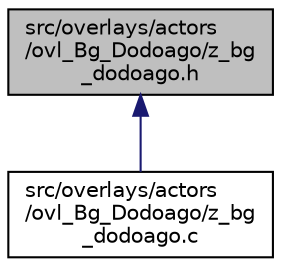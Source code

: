 digraph "src/overlays/actors/ovl_Bg_Dodoago/z_bg_dodoago.h"
{
 // LATEX_PDF_SIZE
  edge [fontname="Helvetica",fontsize="10",labelfontname="Helvetica",labelfontsize="10"];
  node [fontname="Helvetica",fontsize="10",shape=record];
  Node1 [label="src/overlays/actors\l/ovl_Bg_Dodoago/z_bg\l_dodoago.h",height=0.2,width=0.4,color="black", fillcolor="grey75", style="filled", fontcolor="black",tooltip=" "];
  Node1 -> Node2 [dir="back",color="midnightblue",fontsize="10",style="solid",fontname="Helvetica"];
  Node2 [label="src/overlays/actors\l/ovl_Bg_Dodoago/z_bg\l_dodoago.c",height=0.2,width=0.4,color="black", fillcolor="white", style="filled",URL="$d3/d55/z__bg__dodoago_8c.html",tooltip=" "];
}
